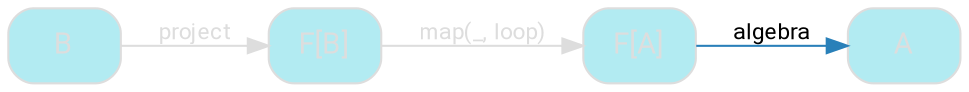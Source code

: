 digraph {
    bgcolor=transparent
    splines=false
    rankdir=LR

    // Default theme: disabled
    node[shape="rectangle" style="rounded,filled" color="#dddddd" fillcolor="#b2ebf2" fontcolor="#dddddd" fontname="Segoe UI,Roboto,Helvetica,Arial,sans-serif"]
    edge [color="#dddddd" fontcolor="#dddddd" fontname="Segoe UI,Roboto,Helvetica,Arial,sans-serif" fontsize=11]

    ListFList[label="F[B]"]
    ListFA[label="F[A]"]

    B         -> ListFList [label=project]
    ListFList -> ListFA[label="map(_, loop)"]
    ListFA    -> A [label=algebra color="#2980B9" fontcolor="#000000"]
}

